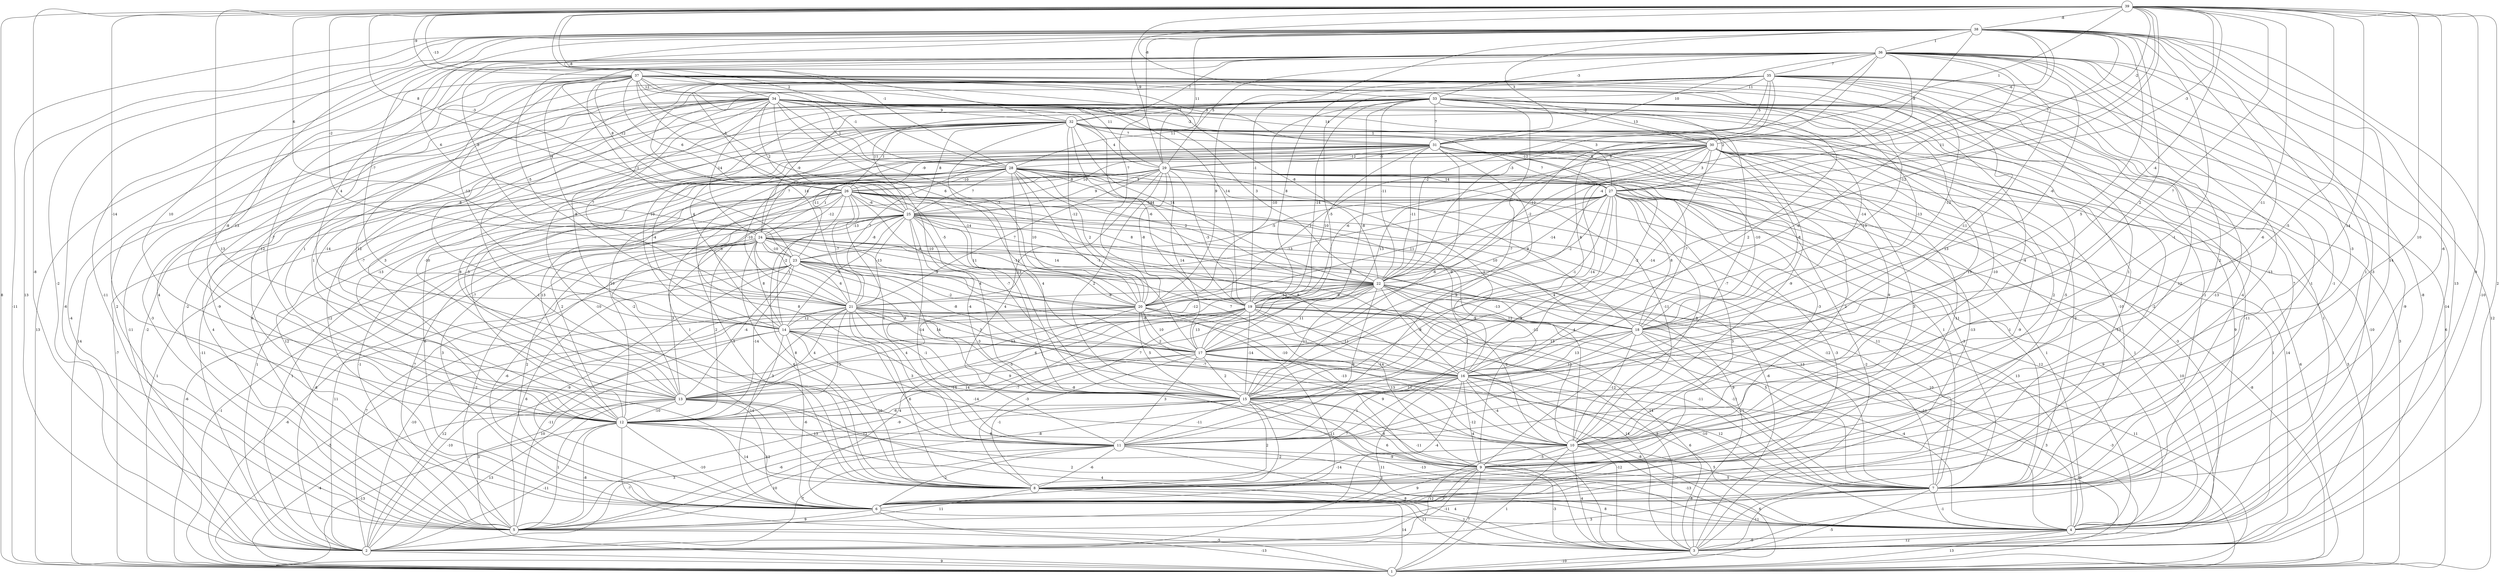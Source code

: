 graph { 
	 fontname="Helvetica,Arial,sans-serif" 
	 node [shape = circle]; 
	 39 -- 1 [label = "8"];
	 39 -- 3 [label = "2"];
	 39 -- 4 [label = "9"];
	 39 -- 5 [label = "-8"];
	 39 -- 7 [label = "-6"];
	 39 -- 8 [label = "13"];
	 39 -- 9 [label = "10"];
	 39 -- 10 [label = "14"];
	 39 -- 11 [label = "-5"];
	 39 -- 12 [label = "-14"];
	 39 -- 15 [label = "-11"];
	 39 -- 16 [label = "7"];
	 39 -- 17 [label = "-12"];
	 39 -- 18 [label = "-4"];
	 39 -- 22 [label = "11"];
	 39 -- 23 [label = "-2"];
	 39 -- 24 [label = "6"];
	 39 -- 26 [label = "8"];
	 39 -- 27 [label = "-3"];
	 39 -- 28 [label = "2"];
	 39 -- 29 [label = "-9"];
	 39 -- 30 [label = "-2"];
	 39 -- 31 [label = "1"];
	 39 -- 32 [label = "-8"];
	 39 -- 33 [label = "-8"];
	 39 -- 34 [label = "-13"];
	 39 -- 37 [label = "-9"];
	 39 -- 38 [label = "-8"];
	 38 -- 1 [label = "-11"];
	 38 -- 2 [label = "13"];
	 38 -- 3 [label = "-10"];
	 38 -- 4 [label = "13"];
	 38 -- 5 [label = "-2"];
	 38 -- 6 [label = "-3"];
	 38 -- 7 [label = "14"];
	 38 -- 9 [label = "-3"];
	 38 -- 10 [label = "-6"];
	 38 -- 11 [label = "-1"];
	 38 -- 12 [label = "13"];
	 38 -- 13 [label = "10"];
	 38 -- 15 [label = "5"];
	 38 -- 16 [label = "2"];
	 38 -- 17 [label = "-4"];
	 38 -- 19 [label = "-1"];
	 38 -- 20 [label = "7"];
	 38 -- 21 [label = "-7"];
	 38 -- 22 [label = "6"];
	 38 -- 23 [label = "6"];
	 38 -- 26 [label = "-3"];
	 38 -- 27 [label = "7"];
	 38 -- 28 [label = "-1"];
	 38 -- 29 [label = "11"];
	 38 -- 30 [label = "-6"];
	 38 -- 31 [label = "3"];
	 38 -- 36 [label = "1"];
	 37 -- 1 [label = "13"];
	 37 -- 3 [label = "-11"];
	 37 -- 5 [label = "2"];
	 37 -- 6 [label = "4"];
	 37 -- 7 [label = "7"];
	 37 -- 10 [label = "-4"];
	 37 -- 11 [label = "-7"];
	 37 -- 12 [label = "-12"];
	 37 -- 15 [label = "-5"];
	 37 -- 16 [label = "-13"];
	 37 -- 18 [label = "-12"];
	 37 -- 19 [label = "-14"];
	 37 -- 20 [label = "6"];
	 37 -- 21 [label = "-13"];
	 37 -- 22 [label = "-8"];
	 37 -- 23 [label = "-1"];
	 37 -- 24 [label = "4"];
	 37 -- 25 [label = "6"];
	 37 -- 26 [label = "8"];
	 37 -- 28 [label = "-1"];
	 37 -- 29 [label = "11"];
	 37 -- 30 [label = "-2"];
	 37 -- 31 [label = "-9"];
	 37 -- 34 [label = "12"];
	 36 -- 1 [label = "12"];
	 36 -- 2 [label = "-6"];
	 36 -- 3 [label = "-14"];
	 36 -- 4 [label = "-8"];
	 36 -- 5 [label = "-11"];
	 36 -- 6 [label = "-1"];
	 36 -- 7 [label = "1"];
	 36 -- 8 [label = "-13"];
	 36 -- 9 [label = "2"];
	 36 -- 11 [label = "13"];
	 36 -- 12 [label = "-7"];
	 36 -- 13 [label = "-8"];
	 36 -- 14 [label = "4"];
	 36 -- 15 [label = "-8"];
	 36 -- 17 [label = "-12"];
	 36 -- 18 [label = "-6"];
	 36 -- 21 [label = "-5"];
	 36 -- 22 [label = "-3"];
	 36 -- 24 [label = "5"];
	 36 -- 25 [label = "-12"];
	 36 -- 29 [label = "5"];
	 36 -- 30 [label = "-8"];
	 36 -- 31 [label = "10"];
	 36 -- 32 [label = "7"];
	 36 -- 33 [label = "-3"];
	 36 -- 35 [label = "7"];
	 35 -- 1 [label = "6"];
	 35 -- 2 [label = "-4"];
	 35 -- 4 [label = "-9"];
	 35 -- 5 [label = "-2"];
	 35 -- 6 [label = "-13"];
	 35 -- 7 [label = "-1"];
	 35 -- 8 [label = "12"];
	 35 -- 9 [label = "1"];
	 35 -- 12 [label = "1"];
	 35 -- 14 [label = "-8"];
	 35 -- 15 [label = "6"];
	 35 -- 16 [label = "-11"];
	 35 -- 17 [label = "-5"];
	 35 -- 19 [label = "8"];
	 35 -- 20 [label = "9"];
	 35 -- 21 [label = "14"];
	 35 -- 22 [label = "-2"];
	 35 -- 26 [label = "-5"];
	 35 -- 31 [label = "5"];
	 35 -- 33 [label = "11"];
	 34 -- 1 [label = "14"];
	 34 -- 2 [label = "-11"];
	 34 -- 3 [label = "-13"];
	 34 -- 5 [label = "-3"];
	 34 -- 6 [label = "-9"];
	 34 -- 7 [label = "-1"];
	 34 -- 8 [label = "-1"];
	 34 -- 9 [label = "-7"];
	 34 -- 10 [label = "13"];
	 34 -- 12 [label = "1"];
	 34 -- 13 [label = "-14"];
	 34 -- 14 [label = "-8"];
	 34 -- 15 [label = "-10"];
	 34 -- 17 [label = "-14"];
	 34 -- 18 [label = "-14"];
	 34 -- 19 [label = "-4"];
	 34 -- 20 [label = "-3"];
	 34 -- 21 [label = "7"];
	 34 -- 22 [label = "3"];
	 34 -- 24 [label = "-14"];
	 34 -- 25 [label = "2"];
	 34 -- 27 [label = "3"];
	 34 -- 28 [label = "1"];
	 34 -- 30 [label = "14"];
	 34 -- 31 [label = "-2"];
	 34 -- 32 [label = "9"];
	 33 -- 1 [label = "3"];
	 33 -- 2 [label = "-2"];
	 33 -- 3 [label = "-10"];
	 33 -- 4 [label = "1"];
	 33 -- 5 [label = "6"];
	 33 -- 6 [label = "-2"];
	 33 -- 7 [label = "-4"];
	 33 -- 8 [label = "-5"];
	 33 -- 10 [label = "-10"];
	 33 -- 12 [label = "3"];
	 33 -- 13 [label = "12"];
	 33 -- 14 [label = "10"];
	 33 -- 15 [label = "-7"];
	 33 -- 16 [label = "2"];
	 33 -- 17 [label = "-8"];
	 33 -- 18 [label = "-13"];
	 33 -- 19 [label = "-14"];
	 33 -- 20 [label = "-10"];
	 33 -- 22 [label = "-11"];
	 33 -- 24 [label = "-9"];
	 33 -- 25 [label = "11"];
	 33 -- 27 [label = "2"];
	 33 -- 28 [label = "11"];
	 33 -- 30 [label = "13"];
	 33 -- 31 [label = "7"];
	 33 -- 32 [label = "-1"];
	 32 -- 1 [label = "-7"];
	 32 -- 4 [label = "9"];
	 32 -- 5 [label = "4"];
	 32 -- 6 [label = "12"];
	 32 -- 7 [label = "-10"];
	 32 -- 8 [label = "-10"];
	 32 -- 9 [label = "2"];
	 32 -- 10 [label = "-9"];
	 32 -- 12 [label = "-13"];
	 32 -- 13 [label = "-10"];
	 32 -- 15 [label = "-11"];
	 32 -- 19 [label = "-6"];
	 32 -- 20 [label = "-12"];
	 32 -- 21 [label = "4"];
	 32 -- 22 [label = "14"];
	 32 -- 25 [label = "8"];
	 32 -- 26 [label = "1"];
	 32 -- 27 [label = "-12"];
	 32 -- 29 [label = "4"];
	 32 -- 30 [label = "1"];
	 32 -- 31 [label = "7"];
	 31 -- 1 [label = "5"];
	 31 -- 2 [label = "-11"];
	 31 -- 3 [label = "1"];
	 31 -- 4 [label = "-3"];
	 31 -- 6 [label = "-13"];
	 31 -- 9 [label = "2"];
	 31 -- 11 [label = "9"];
	 31 -- 13 [label = "-5"];
	 31 -- 14 [label = "-4"];
	 31 -- 15 [label = "-6"];
	 31 -- 16 [label = "-2"];
	 31 -- 18 [label = "-10"];
	 31 -- 19 [label = "10"];
	 31 -- 21 [label = "7"];
	 31 -- 22 [label = "-11"];
	 31 -- 23 [label = "-11"];
	 31 -- 24 [label = "7"];
	 31 -- 26 [label = "-9"];
	 31 -- 27 [label = "7"];
	 31 -- 28 [label = "-12"];
	 31 -- 29 [label = "-6"];
	 30 -- 1 [label = "6"];
	 30 -- 3 [label = "14"];
	 30 -- 5 [label = "12"];
	 30 -- 6 [label = "-9"];
	 30 -- 7 [label = "-2"];
	 30 -- 8 [label = "-11"];
	 30 -- 9 [label = "3"];
	 30 -- 10 [label = "9"];
	 30 -- 12 [label = "10"];
	 30 -- 13 [label = "8"];
	 30 -- 15 [label = "-14"];
	 30 -- 16 [label = "-14"];
	 30 -- 17 [label = "13"];
	 30 -- 18 [label = "-8"];
	 30 -- 19 [label = "-6"];
	 30 -- 20 [label = "1"];
	 30 -- 22 [label = "-2"];
	 30 -- 25 [label = "10"];
	 30 -- 27 [label = "3"];
	 30 -- 29 [label = "6"];
	 29 -- 3 [label = "-2"];
	 29 -- 4 [label = "1"];
	 29 -- 6 [label = "6"];
	 29 -- 7 [label = "-1"];
	 29 -- 8 [label = "1"];
	 29 -- 10 [label = "-3"];
	 29 -- 11 [label = "4"];
	 29 -- 12 [label = "13"];
	 29 -- 14 [label = "6"];
	 29 -- 15 [label = "2"];
	 29 -- 16 [label = "1"];
	 29 -- 17 [label = "14"];
	 29 -- 18 [label = "-7"];
	 29 -- 19 [label = "-3"];
	 29 -- 20 [label = "-8"];
	 29 -- 21 [label = "7"];
	 29 -- 25 [label = "9"];
	 29 -- 26 [label = "-8"];
	 29 -- 27 [label = "14"];
	 28 -- 1 [label = "1"];
	 28 -- 2 [label = "1"];
	 28 -- 4 [label = "1"];
	 28 -- 7 [label = "1"];
	 28 -- 10 [label = "-11"];
	 28 -- 11 [label = "8"];
	 28 -- 12 [label = "-7"];
	 28 -- 15 [label = "4"];
	 28 -- 16 [label = "-9"];
	 28 -- 17 [label = "-1"];
	 28 -- 18 [label = "9"];
	 28 -- 19 [label = "2"];
	 28 -- 20 [label = "10"];
	 28 -- 21 [label = "-10"];
	 28 -- 22 [label = "2"];
	 28 -- 24 [label = "1"];
	 28 -- 25 [label = "7"];
	 28 -- 26 [label = "-10"];
	 28 -- 27 [label = "3"];
	 27 -- 1 [label = "-8"];
	 27 -- 3 [label = "10"];
	 27 -- 4 [label = "9"];
	 27 -- 5 [label = "7"];
	 27 -- 6 [label = "-3"];
	 27 -- 7 [label = "-3"];
	 27 -- 8 [label = "3"];
	 27 -- 10 [label = "-9"];
	 27 -- 11 [label = "9"];
	 27 -- 15 [label = "4"];
	 27 -- 17 [label = "-1"];
	 27 -- 18 [label = "8"];
	 27 -- 19 [label = "-2"];
	 27 -- 20 [label = "11"];
	 27 -- 21 [label = "-13"];
	 27 -- 22 [label = "-14"];
	 27 -- 23 [label = "-5"];
	 27 -- 25 [label = "-14"];
	 26 -- 2 [label = "1"];
	 26 -- 3 [label = "-6"];
	 26 -- 4 [label = "12"];
	 26 -- 5 [label = "-1"];
	 26 -- 6 [label = "3"];
	 26 -- 7 [label = "11"];
	 26 -- 8 [label = "3"];
	 26 -- 9 [label = "-12"];
	 26 -- 11 [label = "1"];
	 26 -- 12 [label = "2"];
	 26 -- 14 [label = "-2"];
	 26 -- 18 [label = "10"];
	 26 -- 20 [label = "9"];
	 26 -- 21 [label = "-7"];
	 26 -- 22 [label = "8"];
	 26 -- 24 [label = "-12"];
	 26 -- 25 [label = "-6"];
	 25 -- 1 [label = "-6"];
	 25 -- 2 [label = "-8"];
	 25 -- 3 [label = "9"];
	 25 -- 4 [label = "13"];
	 25 -- 6 [label = "2"];
	 25 -- 7 [label = "-12"];
	 25 -- 8 [label = "8"];
	 25 -- 10 [label = "-4"];
	 25 -- 11 [label = "-14"];
	 25 -- 13 [label = "-2"];
	 25 -- 14 [label = "6"];
	 25 -- 15 [label = "-4"];
	 25 -- 16 [label = "8"];
	 25 -- 17 [label = "-7"];
	 25 -- 18 [label = "8"];
	 25 -- 20 [label = "11"];
	 25 -- 21 [label = "-13"];
	 25 -- 23 [label = "-8"];
	 25 -- 24 [label = "-13"];
	 24 -- 1 [label = "-1"];
	 24 -- 2 [label = "11"];
	 24 -- 4 [label = "10"];
	 24 -- 5 [label = "-2"];
	 24 -- 6 [label = "-6"];
	 24 -- 7 [label = "13"];
	 24 -- 8 [label = "6"];
	 24 -- 10 [label = "2"];
	 24 -- 12 [label = "2"];
	 24 -- 13 [label = "3"];
	 24 -- 14 [label = "8"];
	 24 -- 15 [label = "8"];
	 24 -- 16 [label = "7"];
	 24 -- 17 [label = "-2"];
	 24 -- 20 [label = "-9"];
	 24 -- 21 [label = "1"];
	 24 -- 22 [label = "14"];
	 24 -- 23 [label = "-10"];
	 23 -- 1 [label = "-6"];
	 23 -- 2 [label = "7"];
	 23 -- 3 [label = "14"];
	 23 -- 5 [label = "6"];
	 23 -- 6 [label = "-9"];
	 23 -- 9 [label = "-7"];
	 23 -- 10 [label = "-10"];
	 23 -- 12 [label = "-14"];
	 23 -- 13 [label = "-4"];
	 23 -- 15 [label = "14"];
	 23 -- 17 [label = "-8"];
	 23 -- 20 [label = "4"];
	 23 -- 21 [label = "6"];
	 23 -- 22 [label = "-13"];
	 22 -- 1 [label = "11"];
	 22 -- 2 [label = "-10"];
	 22 -- 4 [label = "-11"];
	 22 -- 7 [label = "5"];
	 22 -- 10 [label = "-2"];
	 22 -- 11 [label = "9"];
	 22 -- 12 [label = "7"];
	 22 -- 13 [label = "13"];
	 22 -- 14 [label = "-12"];
	 22 -- 15 [label = "11"];
	 22 -- 16 [label = "-8"];
	 22 -- 17 [label = "11"];
	 22 -- 18 [label = "-13"];
	 22 -- 19 [label = "-9"];
	 22 -- 20 [label = "-12"];
	 22 -- 21 [label = "-8"];
	 21 -- 3 [label = "-4"];
	 21 -- 5 [label = "-11"];
	 21 -- 6 [label = "-14"];
	 21 -- 8 [label = "6"];
	 21 -- 9 [label = "-8"];
	 21 -- 11 [label = "3"];
	 21 -- 12 [label = "-3"];
	 21 -- 13 [label = "4"];
	 21 -- 14 [label = "12"];
	 21 -- 15 [label = "-1"];
	 21 -- 16 [label = "-3"];
	 21 -- 17 [label = "3"];
	 21 -- 18 [label = "-9"];
	 20 -- 1 [label = "-5"];
	 20 -- 2 [label = "12"];
	 20 -- 3 [label = "14"];
	 20 -- 6 [label = "4"];
	 20 -- 7 [label = "-11"];
	 20 -- 10 [label = "-13"];
	 20 -- 13 [label = "4"];
	 20 -- 15 [label = "5"];
	 20 -- 16 [label = "2"];
	 20 -- 17 [label = "10"];
	 19 -- 1 [label = "-3"];
	 19 -- 2 [label = "10"];
	 19 -- 3 [label = "3"];
	 19 -- 5 [label = "-9"];
	 19 -- 7 [label = "-11"];
	 19 -- 8 [label = "-3"];
	 19 -- 9 [label = "13"];
	 19 -- 12 [label = "-5"];
	 19 -- 13 [label = "6"];
	 19 -- 14 [label = "-8"];
	 19 -- 15 [label = "-14"];
	 19 -- 16 [label = "-11"];
	 19 -- 17 [label = "13"];
	 19 -- 18 [label = "12"];
	 18 -- 3 [label = "3"];
	 18 -- 4 [label = "-4"];
	 18 -- 5 [label = "-8"];
	 18 -- 7 [label = "-11"];
	 18 -- 10 [label = "-12"];
	 18 -- 15 [label = "11"];
	 18 -- 16 [label = "13"];
	 18 -- 17 [label = "13"];
	 17 -- 4 [label = "6"];
	 17 -- 6 [label = "-11"];
	 17 -- 8 [label = "-1"];
	 17 -- 10 [label = "9"];
	 17 -- 11 [label = "3"];
	 17 -- 12 [label = "-7"];
	 17 -- 13 [label = "9"];
	 17 -- 15 [label = "2"];
	 17 -- 16 [label = "-14"];
	 16 -- 1 [label = "10"];
	 16 -- 2 [label = "11"];
	 16 -- 3 [label = "-12"];
	 16 -- 4 [label = "-8"];
	 16 -- 6 [label = "-4"];
	 16 -- 7 [label = "-10"];
	 16 -- 8 [label = "7"];
	 16 -- 9 [label = "-12"];
	 16 -- 10 [label = "-4"];
	 16 -- 11 [label = "1"];
	 16 -- 13 [label = "-14"];
	 16 -- 15 [label = "11"];
	 15 -- 2 [label = "3"];
	 15 -- 4 [label = "-13"];
	 15 -- 5 [label = "-6"];
	 15 -- 6 [label = "-2"];
	 15 -- 7 [label = "6"];
	 15 -- 8 [label = "2"];
	 15 -- 9 [label = "8"];
	 15 -- 11 [label = "-11"];
	 15 -- 12 [label = "-6"];
	 14 -- 1 [label = "3"];
	 14 -- 2 [label = "-10"];
	 14 -- 3 [label = "-11"];
	 14 -- 4 [label = "12"];
	 14 -- 6 [label = "-6"];
	 14 -- 8 [label = "10"];
	 14 -- 9 [label = "-14"];
	 14 -- 10 [label = "14"];
	 14 -- 12 [label = "3"];
	 13 -- 1 [label = "-4"];
	 13 -- 2 [label = "13"];
	 13 -- 3 [label = "4"];
	 13 -- 4 [label = "2"];
	 13 -- 5 [label = "1"];
	 13 -- 6 [label = "-12"];
	 13 -- 9 [label = "12"];
	 13 -- 12 [label = "-10"];
	 12 -- 1 [label = "-13"];
	 12 -- 2 [label = "-11"];
	 12 -- 3 [label = "-7"];
	 12 -- 5 [label = "-8"];
	 12 -- 6 [label = "-10"];
	 12 -- 8 [label = "14"];
	 12 -- 10 [label = "6"];
	 12 -- 11 [label = "13"];
	 11 -- 1 [label = "6"];
	 11 -- 2 [label = "-7"];
	 11 -- 3 [label = "8"];
	 11 -- 5 [label = "10"];
	 11 -- 6 [label = "-2"];
	 11 -- 8 [label = "-6"];
	 11 -- 9 [label = "-9"];
	 10 -- 1 [label = "1"];
	 10 -- 2 [label = "12"];
	 10 -- 3 [label = "4"];
	 10 -- 4 [label = "-13"];
	 10 -- 7 [label = "5"];
	 10 -- 8 [label = "-14"];
	 10 -- 9 [label = "-5"];
	 9 -- 1 [label = "7"];
	 9 -- 2 [label = "-11"];
	 9 -- 3 [label = "-3"];
	 9 -- 5 [label = "7"];
	 9 -- 6 [label = "9"];
	 9 -- 7 [label = "5"];
	 9 -- 8 [label = "1"];
	 8 -- 1 [label = "14"];
	 8 -- 3 [label = "11"];
	 8 -- 4 [label = "8"];
	 8 -- 5 [label = "11"];
	 7 -- 1 [label = "-5"];
	 7 -- 2 [label = "3"];
	 7 -- 3 [label = "-11"];
	 7 -- 4 [label = "-1"];
	 7 -- 5 [label = "4"];
	 7 -- 6 [label = "-8"];
	 6 -- 1 [label = "-5"];
	 6 -- 4 [label = "1"];
	 6 -- 5 [label = "9"];
	 5 -- 1 [label = "-13"];
	 4 -- 1 [label = "13"];
	 4 -- 2 [label = "-9"];
	 4 -- 3 [label = "12"];
	 3 -- 1 [label = "-10"];
	 2 -- 1 [label = "9"];
	 1;
	 2;
	 3;
	 4;
	 5;
	 6;
	 7;
	 8;
	 9;
	 10;
	 11;
	 12;
	 13;
	 14;
	 15;
	 16;
	 17;
	 18;
	 19;
	 20;
	 21;
	 22;
	 23;
	 24;
	 25;
	 26;
	 27;
	 28;
	 29;
	 30;
	 31;
	 32;
	 33;
	 34;
	 35;
	 36;
	 37;
	 38;
	 39;
}
